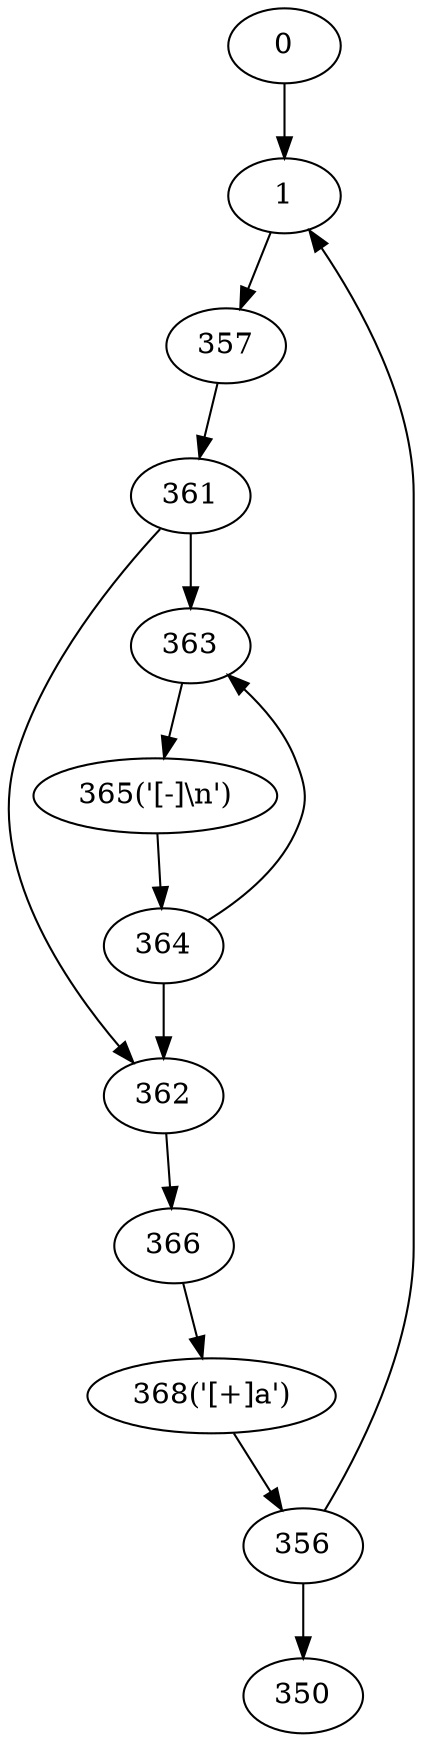 digraph g {
	0 ;
	1 ;
	350 ;
	356 ;
	357 ;
	361 ;
	362 ;
	363 ;
	364 ;
	365 [label="365('[-]\\n')"];
	366 ;
	368 [label="368('[+]a')"];
	0->1;
	356->1;
	356->350;
	368->356;
	1->357;
	357->361;
	361->362;
	364->362;
	361->363;
	364->363;
	365->364;
	363->365;
	362->366;
	366->368;
}
